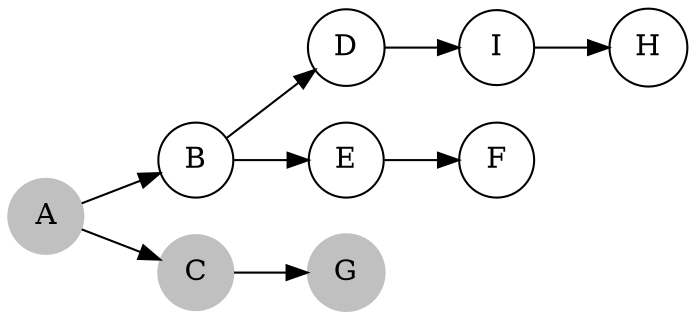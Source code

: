 digraph System {

  rankdir = LR;

  node  [shape=circle];
  B;
  D;
  E;
  F;
  H;
  I;

  node [style=filled color=gray];
  A;
  C;
  G;

  A -> C,B;
  B -> D,E;
  D -> I;
  I -> H;
  E -> F;
  C -> G;

}

